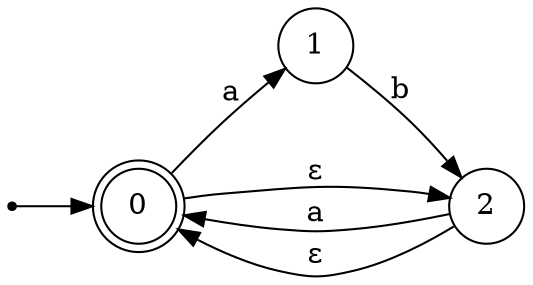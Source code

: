 digraph finite_state_machine {
	rankdir=LR;
	size="10,10"

	node [shape = doublecircle]; 0 ;
	node [shape = point ]; q;
	node [shape = circle];

	q -> 0;
	0 -> 1 [label = "a"];
	1 -> 2 [label = "b"];
	2 -> 0 [label = "a"];

	0 -> 2 [label = "ε"];
	2 -> 0 [label = "ε"];

}
